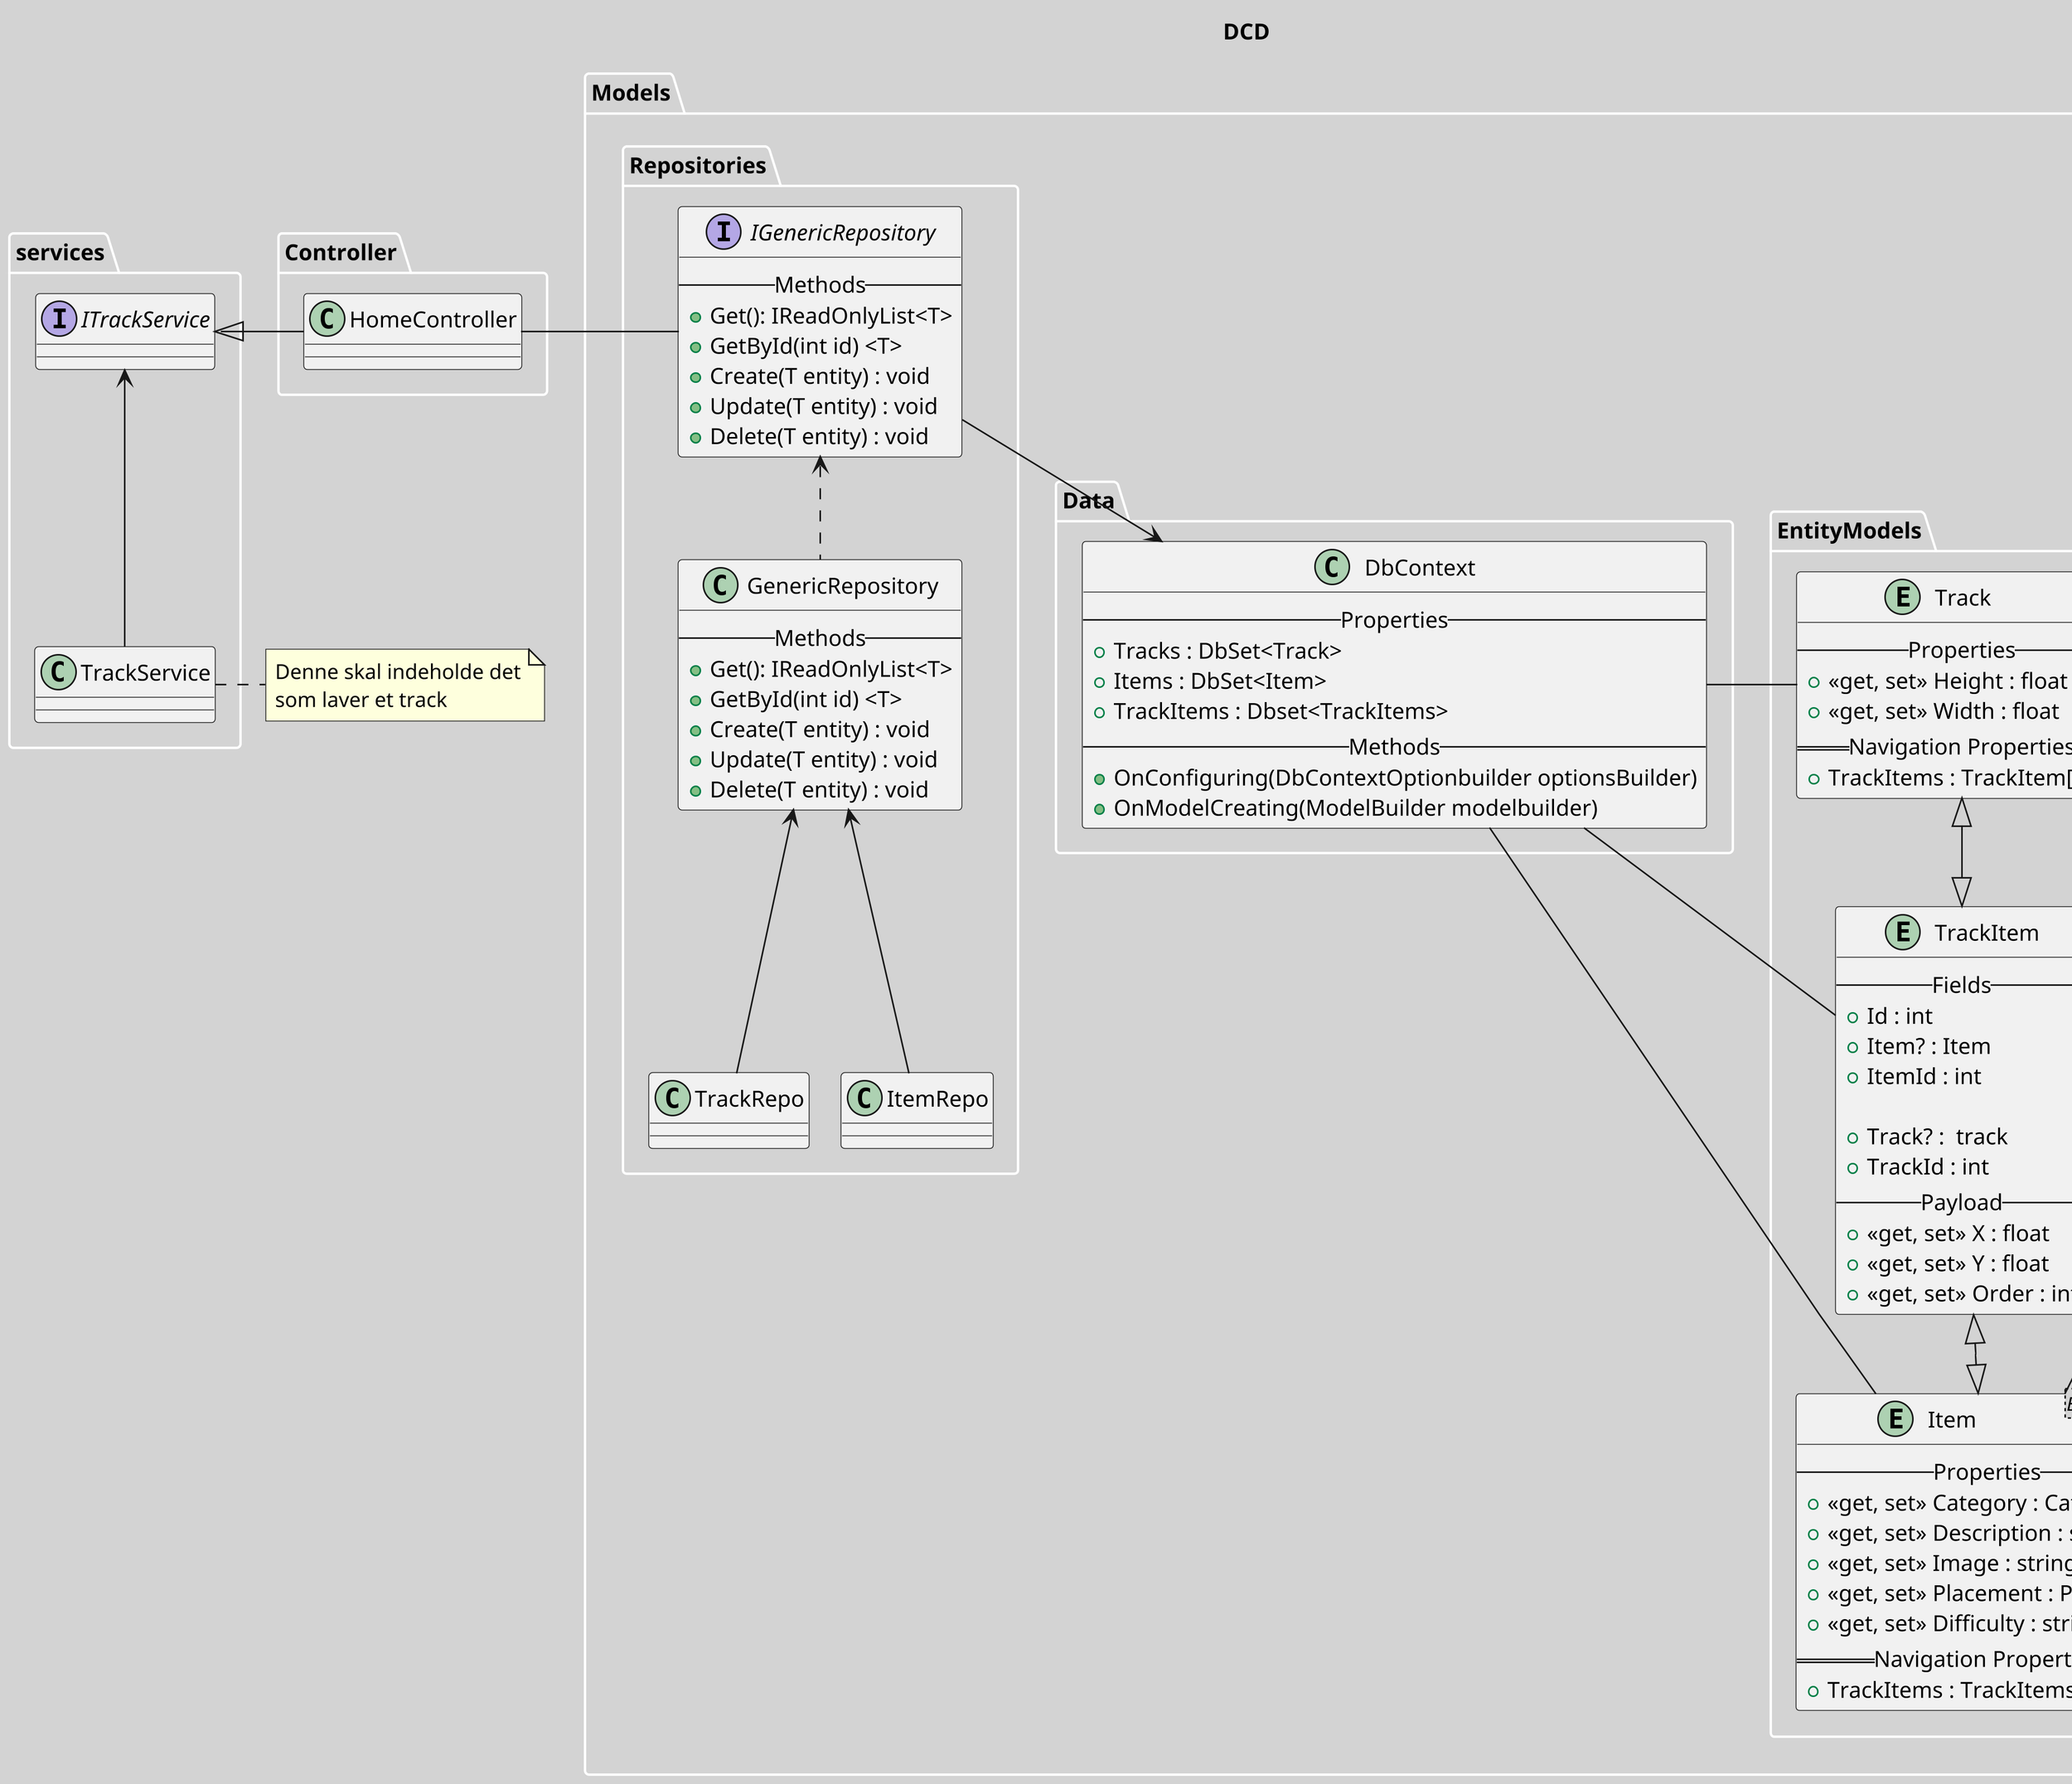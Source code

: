 @startuml DCDv2
title DCD
skinparam nodesep 20
skinparam ranksep 50
skinparam linetype polyline
skinparam dpi 300
skinparam ComponentBorderThickness 0
skinparam BackgroundColor lightgrey
skinparam ComponentBackgroundColor white
skinparam ComponentBorderColor white
skinparam PackageBorderColor white
package Controller{
    class HomeController{

    }
}

package services{
    interface ITrackService
    class TrackService
}
package Models{
    package EntityModels{
        abstract class BaseEntity{
            -- Properties --
            + {abstract}<<abstract>> Id : int
            + {abstract}<<abstract>> Name : string
        }
        entity Track<Bane>{
            -- Properties --
            + <<get, set>> Height : float
            + <<get, set>> Width : float
            ==Navigation Properties==
            + TrackItems : TrackItem[0..*]
        }
        entity TrackItem{
            -- Fields --
            + Id : int
            + Item? : Item
            + ItemId : int

            + Track? :  track
            + TrackId : int
            -- Payload --
            + <<get, set>> X : float
            + <<get, set>> Y : float
            + <<get, set>> Order : int
        }
        entity Item<Bane Element>{
            -- Properties --
            + <<get, set>> Category : Category
            + <<get, set>> Description : string
            + <<get, set>> Image : string
            + <<get, set>> Placement : Placement
            + <<get, set>> Difficulty : string
            ==Navigation Properties==
            + TrackItems : TrackItems[0..*]
        }
    }
    package Data{
        class "DbContext"{
            --Properties--
            + Tracks : DbSet<Track>
            + Items : DbSet<Item>
            + TrackItems : Dbset<TrackItems>
            --Methods--
            + OnConfiguring(DbContextOptionbuilder optionsBuilder)
            + OnModelCreating(ModelBuilder modelbuilder)
        }
    }
    package Repositories{
        class "GenericRepository"{
            --Methods--
            + Get(): IReadOnlyList<T>
            + GetById(int id) <T>
            + Create(T entity) : void
            + Update(T entity) : void
            + Delete(T entity) : void
        }

        interface "IGenericRepository"{
            --Methods--
            + Get(): IReadOnlyList<T>
            + GetById(int id) <T>
            + Create(T entity) : void
            + Update(T entity) : void
            + Delete(T entity) : void
        }
        
        class "ItemRepo"{

        }
        class "TrackRepo"{

        }
        
    }
    
}

note right of TrackService : Denne skal indeholde det\nsom laver et track 

IGenericRepository  <.. GenericRepository
IGenericRepository --> DbContext
GenericRepository <-- ItemRepo
GenericRepository <-- TrackRepo
HomeController -|> ITrackService
ITrackService <-- TrackService
BaseEntity  <- Track
BaseEntity <- Item
Track <|--|> TrackItem
TrackItem <|--|> Item
HomeController - IGenericRepository
DbContext - Track
DbContext - TrackItem
DbContext - Item

@enduml